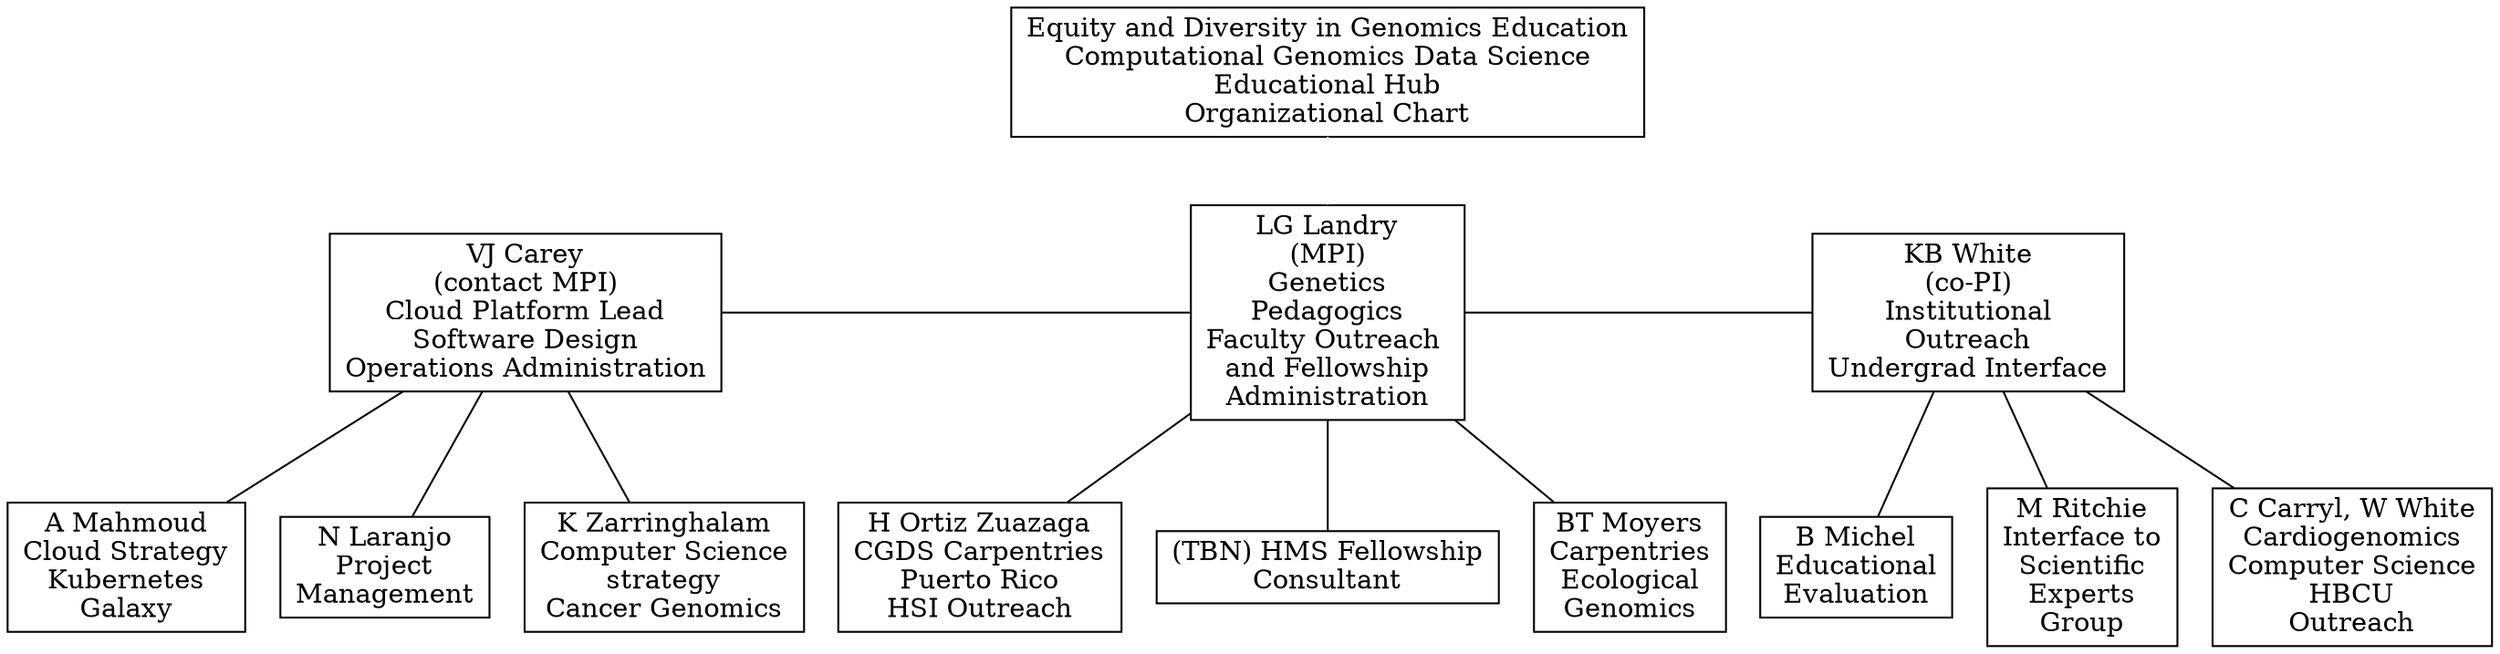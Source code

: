 

graph edgehub {
        node [shape=box];
        d -- e -- f;
        a -- e [color="white"];
        d -- g;
	d -- h;
	d -- i;
        e -- j;
	e -- k;
	e -- l;
        f -- m;
	f -- n;
	f -- o;
	a [label = "Equity and Diversity in Genomics Education\nComputational Genomics Data Science\nEducational Hub\nOrganizational Chart"];
	d [label = "VJ Carey\n(contact MPI)\nCloud Platform Lead\nSoftware Design\nOperations Administration"];
	e [label = "LG Landry\n(MPI)\nGenetics\nPedagogics\nFaculty Outreach \nand Fellowship\nAdministration"];
	f [label = "KB White\n(co-PI)\nInstitutional\nOutreach\nUndergrad Interface"];
        g [label = "A Mahmoud\nCloud Strategy\nKubernetes\nGalaxy"];
        h [label = "N Laranjo\nProject\nManagement"];
        i [label = "K Zarringhalam\nComputer Science\nstrategy\nCancer Genomics"];
        j [label = "H Ortiz Zuazaga\nCGDS Carpentries\nPuerto Rico\nHSI Outreach"];
        k [label = "(TBN) HMS Fellowship\nConsultant"];
        l [label = "BT Moyers\nCarpentries\nEcological\nGenomics"];
        m [label = "B Michel\nEducational\nEvaluation"];
        n [label = "M Ritchie\nInterface to\nScientific\nExperts\nGroup"];
        o [label = "C Carryl, W White\nCardiogenomics\nComputer Science\nHBCU\nOutreach"];
{rank=same; d e f}
{rank=same; g h i j k l m n o}
}
